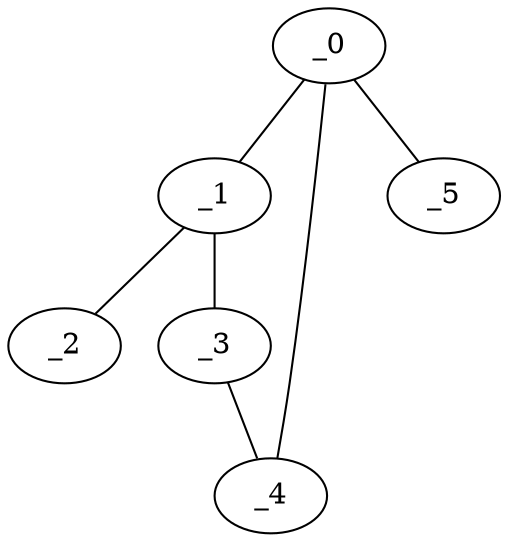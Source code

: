 graph MP1_0137 {
	_0	 [x="1.5",
		y="1.74"];
	_1	 [x="2.52608",
		y="2.47161"];
	_0 -- _1;
	_4	 [x="0.618274",
		y="2.97074"];
	_0 -- _4;
	_5	 [x="1.02599",
		y="2.55597"];
	_0 -- _5;
	_2	 [x="2.03891",
		y="0.497103"];
	_1 -- _2;
	_3	 [x="0.978254",
		y="0.738191"];
	_1 -- _3;
	_3 -- _4;
}
